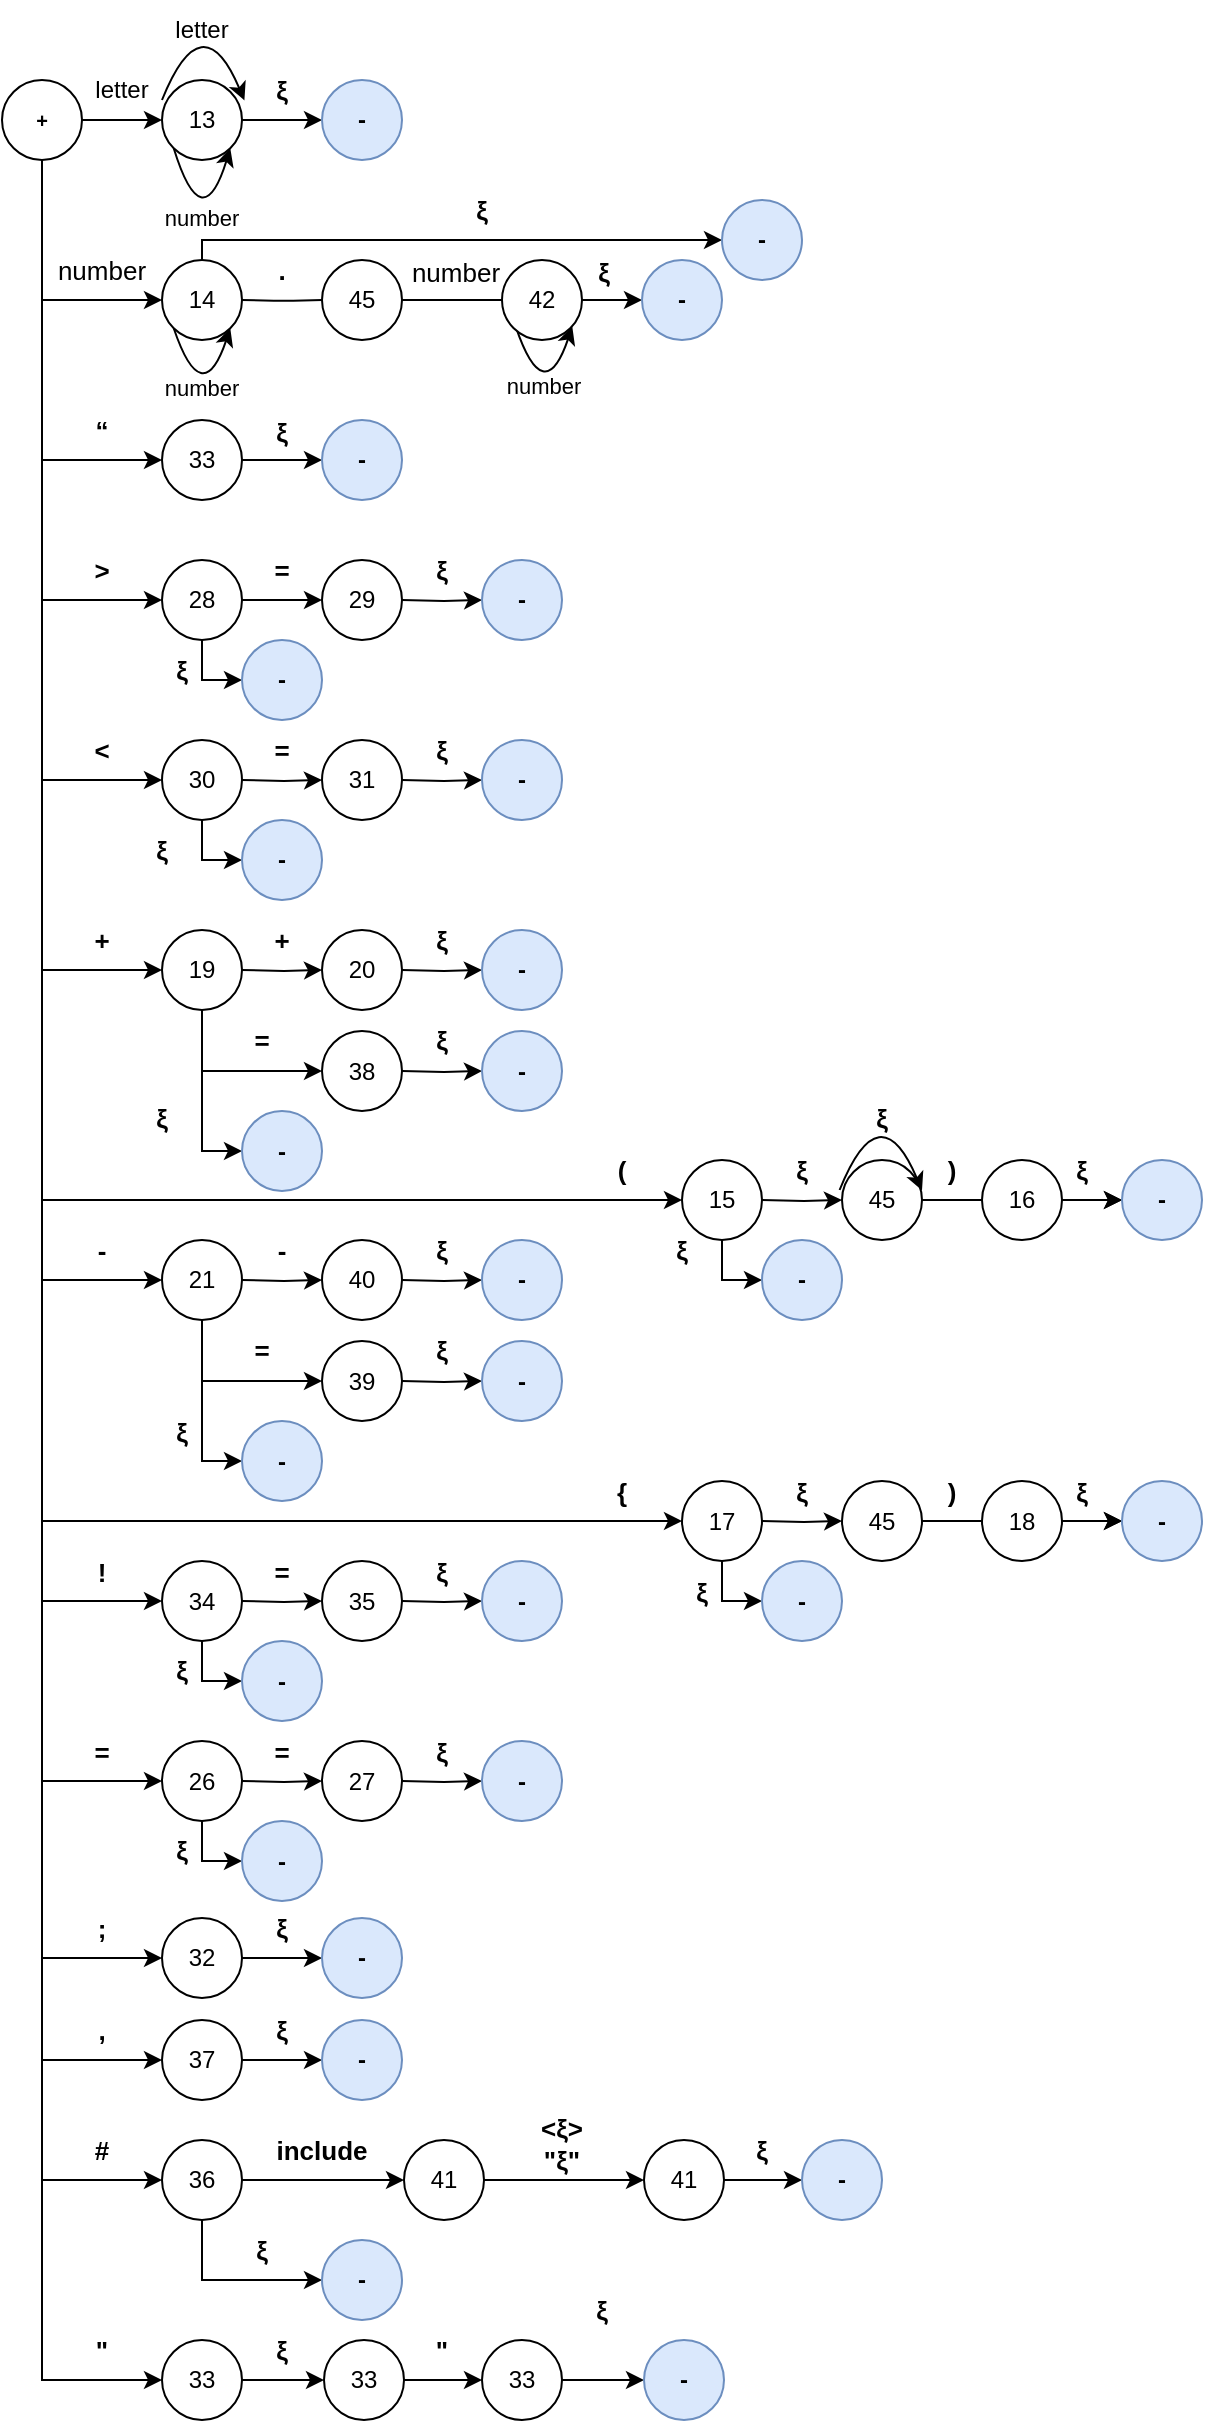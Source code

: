 <mxfile version="17.1.3" type="device"><diagram id="MkxQGP_8iOaVyAX55LRN" name="Page-1"><mxGraphModel dx="1038" dy="613" grid="1" gridSize="10" guides="1" tooltips="1" connect="1" arrows="1" fold="1" page="1" pageScale="1" pageWidth="1169" pageHeight="1654" math="0" shadow="0"><root><mxCell id="0"/><mxCell id="1" parent="0"/><mxCell id="46qEspd9_BZz6yuhMZRv-10" style="edgeStyle=orthogonalEdgeStyle;rounded=0;orthogonalLoop=1;jettySize=auto;html=1;exitX=1;exitY=0.5;exitDx=0;exitDy=0;entryX=0;entryY=0.5;entryDx=0;entryDy=0;" parent="1" source="46qEspd9_BZz6yuhMZRv-2" target="46qEspd9_BZz6yuhMZRv-9" edge="1"><mxGeometry relative="1" as="geometry"/></mxCell><mxCell id="46qEspd9_BZz6yuhMZRv-24" style="edgeStyle=orthogonalEdgeStyle;sketch=0;orthogonalLoop=1;jettySize=auto;html=1;exitX=0.5;exitY=1;exitDx=0;exitDy=0;entryX=0;entryY=0.5;entryDx=0;entryDy=0;fontSize=13;rounded=0;" parent="1" source="46qEspd9_BZz6yuhMZRv-2" target="46qEspd9_BZz6yuhMZRv-23" edge="1"><mxGeometry relative="1" as="geometry"/></mxCell><mxCell id="46qEspd9_BZz6yuhMZRv-2" value="&lt;font size=&quot;1&quot;&gt;&lt;b&gt;+&lt;/b&gt;&lt;/font&gt;" style="ellipse;whiteSpace=wrap;html=1;aspect=fixed;rounded=0;" parent="1" vertex="1"><mxGeometry x="80" y="80" width="40" height="40" as="geometry"/></mxCell><mxCell id="46qEspd9_BZz6yuhMZRv-17" value="" style="edgeStyle=orthogonalEdgeStyle;curved=0;rounded=1;sketch=0;orthogonalLoop=1;jettySize=auto;html=1;" parent="1" source="46qEspd9_BZz6yuhMZRv-9" target="46qEspd9_BZz6yuhMZRv-16" edge="1"><mxGeometry relative="1" as="geometry"/></mxCell><mxCell id="46qEspd9_BZz6yuhMZRv-9" value="13" style="ellipse;whiteSpace=wrap;html=1;aspect=fixed;rounded=0;" parent="1" vertex="1"><mxGeometry x="160" y="80" width="40" height="40" as="geometry"/></mxCell><mxCell id="46qEspd9_BZz6yuhMZRv-11" value="letter" style="text;html=1;strokeColor=none;fillColor=none;align=center;verticalAlign=middle;whiteSpace=wrap;rounded=0;" parent="1" vertex="1"><mxGeometry x="110" y="70" width="60" height="30" as="geometry"/></mxCell><mxCell id="46qEspd9_BZz6yuhMZRv-14" value="" style="endArrow=classic;html=1;sketch=0;curved=1;entryX=1.03;entryY=0.255;entryDx=0;entryDy=0;entryPerimeter=0;" parent="1" target="46qEspd9_BZz6yuhMZRv-9" edge="1"><mxGeometry width="50" height="50" relative="1" as="geometry"><mxPoint x="160" y="90" as="sourcePoint"/><mxPoint x="210" y="80" as="targetPoint"/><Array as="points"><mxPoint x="180" y="40"/></Array></mxGeometry></mxCell><mxCell id="46qEspd9_BZz6yuhMZRv-15" value="letter" style="text;html=1;strokeColor=none;fillColor=none;align=center;verticalAlign=middle;whiteSpace=wrap;rounded=0;sketch=0;" parent="1" vertex="1"><mxGeometry x="150" y="40" width="60" height="30" as="geometry"/></mxCell><mxCell id="46qEspd9_BZz6yuhMZRv-16" value="&lt;b&gt;-&lt;/b&gt;" style="ellipse;whiteSpace=wrap;html=1;aspect=fixed;rounded=0;fillColor=#dae8fc;strokeColor=#6c8ebf;" parent="1" vertex="1"><mxGeometry x="240" y="80" width="40" height="40" as="geometry"/></mxCell><mxCell id="46qEspd9_BZz6yuhMZRv-19" value="" style="endArrow=classic;html=1;sketch=0;entryX=1;entryY=1;entryDx=0;entryDy=0;curved=1;exitX=0;exitY=1;exitDx=0;exitDy=0;" parent="1" source="46qEspd9_BZz6yuhMZRv-9" target="46qEspd9_BZz6yuhMZRv-9" edge="1"><mxGeometry width="50" height="50" relative="1" as="geometry"><mxPoint x="160" y="150" as="sourcePoint"/><mxPoint x="201.2" y="150.2" as="targetPoint"/><Array as="points"><mxPoint x="180" y="160"/></Array></mxGeometry></mxCell><mxCell id="46qEspd9_BZz6yuhMZRv-20" value="&lt;font style=&quot;font-size: 11px&quot;&gt;number&lt;/font&gt;" style="text;html=1;strokeColor=none;fillColor=none;align=center;verticalAlign=middle;whiteSpace=wrap;rounded=0;sketch=0;fontSize=20;" parent="1" vertex="1"><mxGeometry x="150" y="130" width="60" height="30" as="geometry"/></mxCell><mxCell id="lzucs4LA-tagcq7WxltO-4" style="edgeStyle=orthogonalEdgeStyle;rounded=0;orthogonalLoop=1;jettySize=auto;html=1;exitX=0.5;exitY=0;exitDx=0;exitDy=0;entryX=0;entryY=0.5;entryDx=0;entryDy=0;" edge="1" parent="1" source="46qEspd9_BZz6yuhMZRv-23" target="lzucs4LA-tagcq7WxltO-3"><mxGeometry relative="1" as="geometry"><Array as="points"><mxPoint x="180" y="160"/></Array></mxGeometry></mxCell><mxCell id="46qEspd9_BZz6yuhMZRv-23" value="14" style="ellipse;whiteSpace=wrap;html=1;aspect=fixed;rounded=0;" parent="1" vertex="1"><mxGeometry x="160" y="170" width="40" height="40" as="geometry"/></mxCell><mxCell id="46qEspd9_BZz6yuhMZRv-35" style="edgeStyle=orthogonalEdgeStyle;rounded=0;sketch=0;orthogonalLoop=1;jettySize=auto;html=1;exitX=0;exitY=1;exitDx=0;exitDy=0;entryX=0;entryY=0.5;entryDx=0;entryDy=0;fontSize=13;" parent="1" source="46qEspd9_BZz6yuhMZRv-25" target="46qEspd9_BZz6yuhMZRv-34" edge="1"><mxGeometry relative="1" as="geometry"/></mxCell><mxCell id="46qEspd9_BZz6yuhMZRv-25" value="number" style="text;html=1;strokeColor=none;fillColor=none;align=center;verticalAlign=middle;whiteSpace=wrap;rounded=0;sketch=0;fontSize=13;" parent="1" vertex="1"><mxGeometry x="100" y="160" width="60" height="30" as="geometry"/></mxCell><mxCell id="46qEspd9_BZz6yuhMZRv-27" value="" style="endArrow=classic;html=1;sketch=0;entryX=1;entryY=1;entryDx=0;entryDy=0;curved=1;exitX=0;exitY=1;exitDx=0;exitDy=0;" parent="1" source="46qEspd9_BZz6yuhMZRv-23" target="46qEspd9_BZz6yuhMZRv-23" edge="1"><mxGeometry width="50" height="50" relative="1" as="geometry"><mxPoint x="165.858" y="200.002" as="sourcePoint"/><mxPoint x="194.142" y="200.002" as="targetPoint"/><Array as="points"><mxPoint x="180" y="245.86"/></Array></mxGeometry></mxCell><mxCell id="46qEspd9_BZz6yuhMZRv-28" value="&lt;font style=&quot;font-size: 11px&quot;&gt;number&lt;/font&gt;" style="text;html=1;strokeColor=none;fillColor=none;align=center;verticalAlign=middle;whiteSpace=wrap;rounded=0;sketch=0;fontSize=20;" parent="1" vertex="1"><mxGeometry x="150" y="220" width="60" height="20" as="geometry"/></mxCell><mxCell id="46qEspd9_BZz6yuhMZRv-32" value="" style="edgeStyle=orthogonalEdgeStyle;curved=0;rounded=1;sketch=0;orthogonalLoop=1;jettySize=auto;html=1;startArrow=none;" parent="1" target="46qEspd9_BZz6yuhMZRv-33" edge="1" source="lzucs4LA-tagcq7WxltO-8"><mxGeometry relative="1" as="geometry"><mxPoint x="200" y="190" as="sourcePoint"/></mxGeometry></mxCell><mxCell id="46qEspd9_BZz6yuhMZRv-33" value="&lt;b&gt;-&lt;/b&gt;" style="ellipse;whiteSpace=wrap;html=1;aspect=fixed;rounded=0;fillColor=#dae8fc;strokeColor=#6c8ebf;" parent="1" vertex="1"><mxGeometry x="400" y="170" width="40" height="40" as="geometry"/></mxCell><mxCell id="46qEspd9_BZz6yuhMZRv-45" style="edgeStyle=orthogonalEdgeStyle;rounded=0;sketch=0;orthogonalLoop=1;jettySize=auto;html=1;exitX=1;exitY=0.5;exitDx=0;exitDy=0;entryX=0;entryY=0.5;entryDx=0;entryDy=0;fontSize=13;" parent="1" source="46qEspd9_BZz6yuhMZRv-34" target="46qEspd9_BZz6yuhMZRv-42" edge="1"><mxGeometry relative="1" as="geometry"/></mxCell><mxCell id="46qEspd9_BZz6yuhMZRv-34" value="33" style="ellipse;whiteSpace=wrap;html=1;aspect=fixed;rounded=0;" parent="1" vertex="1"><mxGeometry x="160" y="250" width="40" height="40" as="geometry"/></mxCell><mxCell id="46qEspd9_BZz6yuhMZRv-53" style="edgeStyle=orthogonalEdgeStyle;rounded=0;sketch=0;orthogonalLoop=1;jettySize=auto;html=1;exitX=0;exitY=1;exitDx=0;exitDy=0;entryX=0;entryY=0.5;entryDx=0;entryDy=0;fontSize=13;" parent="1" source="46qEspd9_BZz6yuhMZRv-36" target="46qEspd9_BZz6yuhMZRv-47" edge="1"><mxGeometry relative="1" as="geometry"/></mxCell><mxCell id="46qEspd9_BZz6yuhMZRv-36" value="&lt;b&gt;“&lt;/b&gt;" style="text;html=1;strokeColor=none;fillColor=none;align=center;verticalAlign=middle;whiteSpace=wrap;rounded=0;sketch=0;fontSize=13;" parent="1" vertex="1"><mxGeometry x="100" y="240" width="60" height="30" as="geometry"/></mxCell><mxCell id="46qEspd9_BZz6yuhMZRv-42" value="&lt;b&gt;-&lt;/b&gt;" style="ellipse;whiteSpace=wrap;html=1;aspect=fixed;rounded=0;fillColor=#dae8fc;strokeColor=#6c8ebf;" parent="1" vertex="1"><mxGeometry x="240" y="250" width="40" height="40" as="geometry"/></mxCell><mxCell id="46qEspd9_BZz6yuhMZRv-56" style="edgeStyle=orthogonalEdgeStyle;rounded=0;sketch=0;orthogonalLoop=1;jettySize=auto;html=1;exitX=0.5;exitY=1;exitDx=0;exitDy=0;entryX=0;entryY=0.5;entryDx=0;entryDy=0;fontSize=13;" parent="1" source="46qEspd9_BZz6yuhMZRv-47" target="46qEspd9_BZz6yuhMZRv-55" edge="1"><mxGeometry relative="1" as="geometry"><Array as="points"><mxPoint x="180" y="380"/></Array></mxGeometry></mxCell><mxCell id="46qEspd9_BZz6yuhMZRv-58" value="" style="edgeStyle=orthogonalEdgeStyle;rounded=0;sketch=0;orthogonalLoop=1;jettySize=auto;html=1;fontSize=13;" parent="1" source="46qEspd9_BZz6yuhMZRv-47" target="46qEspd9_BZz6yuhMZRv-57" edge="1"><mxGeometry relative="1" as="geometry"/></mxCell><mxCell id="46qEspd9_BZz6yuhMZRv-47" value="28" style="ellipse;whiteSpace=wrap;html=1;aspect=fixed;rounded=0;" parent="1" vertex="1"><mxGeometry x="160" y="320" width="40" height="40" as="geometry"/></mxCell><mxCell id="46qEspd9_BZz6yuhMZRv-71" style="edgeStyle=orthogonalEdgeStyle;rounded=0;sketch=0;orthogonalLoop=1;jettySize=auto;html=1;exitX=0;exitY=1;exitDx=0;exitDy=0;entryX=0;entryY=0.5;entryDx=0;entryDy=0;fontSize=13;" parent="1" source="46qEspd9_BZz6yuhMZRv-54" target="46qEspd9_BZz6yuhMZRv-70" edge="1"><mxGeometry relative="1" as="geometry"/></mxCell><mxCell id="46qEspd9_BZz6yuhMZRv-54" value="&lt;b&gt;&amp;gt;&lt;/b&gt;" style="text;html=1;strokeColor=none;fillColor=none;align=center;verticalAlign=middle;whiteSpace=wrap;rounded=0;sketch=0;fontSize=13;" parent="1" vertex="1"><mxGeometry x="100" y="310" width="60" height="30" as="geometry"/></mxCell><mxCell id="46qEspd9_BZz6yuhMZRv-55" value="&lt;b&gt;-&lt;/b&gt;" style="ellipse;whiteSpace=wrap;html=1;aspect=fixed;rounded=0;fillColor=#dae8fc;strokeColor=#6c8ebf;" parent="1" vertex="1"><mxGeometry x="200" y="360" width="40" height="40" as="geometry"/></mxCell><mxCell id="46qEspd9_BZz6yuhMZRv-57" value="29" style="ellipse;whiteSpace=wrap;html=1;aspect=fixed;rounded=0;" parent="1" vertex="1"><mxGeometry x="240" y="320" width="40" height="40" as="geometry"/></mxCell><mxCell id="46qEspd9_BZz6yuhMZRv-59" value="&lt;b&gt;=&lt;/b&gt;" style="text;html=1;strokeColor=none;fillColor=none;align=center;verticalAlign=middle;whiteSpace=wrap;rounded=0;sketch=0;fontSize=13;" parent="1" vertex="1"><mxGeometry x="190" y="310" width="60" height="30" as="geometry"/></mxCell><mxCell id="46qEspd9_BZz6yuhMZRv-60" style="edgeStyle=orthogonalEdgeStyle;rounded=0;sketch=0;orthogonalLoop=1;jettySize=auto;html=1;exitX=1;exitY=0.5;exitDx=0;exitDy=0;entryX=0;entryY=0.5;entryDx=0;entryDy=0;fontSize=13;" parent="1" target="46qEspd9_BZz6yuhMZRv-61" edge="1"><mxGeometry relative="1" as="geometry"><mxPoint x="280" y="340" as="sourcePoint"/></mxGeometry></mxCell><mxCell id="46qEspd9_BZz6yuhMZRv-61" value="&lt;b&gt;-&lt;/b&gt;" style="ellipse;whiteSpace=wrap;html=1;aspect=fixed;rounded=0;fillColor=#dae8fc;strokeColor=#6c8ebf;" parent="1" vertex="1"><mxGeometry x="320" y="320" width="40" height="40" as="geometry"/></mxCell><mxCell id="46qEspd9_BZz6yuhMZRv-70" value="30" style="ellipse;whiteSpace=wrap;html=1;aspect=fixed;rounded=0;" parent="1" vertex="1"><mxGeometry x="160" y="410" width="40" height="40" as="geometry"/></mxCell><mxCell id="46qEspd9_BZz6yuhMZRv-89" style="edgeStyle=orthogonalEdgeStyle;rounded=0;sketch=0;orthogonalLoop=1;jettySize=auto;html=1;exitX=0;exitY=1;exitDx=0;exitDy=0;entryX=0;entryY=0.5;entryDx=0;entryDy=0;fontSize=13;" parent="1" source="46qEspd9_BZz6yuhMZRv-72" target="46qEspd9_BZz6yuhMZRv-80" edge="1"><mxGeometry relative="1" as="geometry"/></mxCell><mxCell id="46qEspd9_BZz6yuhMZRv-72" value="&lt;b&gt;&amp;lt;&lt;/b&gt;" style="text;html=1;strokeColor=none;fillColor=none;align=center;verticalAlign=middle;whiteSpace=wrap;rounded=0;sketch=0;fontSize=13;" parent="1" vertex="1"><mxGeometry x="100" y="400" width="60" height="30" as="geometry"/></mxCell><mxCell id="46qEspd9_BZz6yuhMZRv-73" style="edgeStyle=orthogonalEdgeStyle;rounded=0;sketch=0;orthogonalLoop=1;jettySize=auto;html=1;exitX=0.5;exitY=1;exitDx=0;exitDy=0;entryX=0;entryY=0.5;entryDx=0;entryDy=0;fontSize=13;" parent="1" target="46qEspd9_BZz6yuhMZRv-74" edge="1"><mxGeometry relative="1" as="geometry"><mxPoint x="180" y="450" as="sourcePoint"/><Array as="points"><mxPoint x="180" y="470"/></Array></mxGeometry></mxCell><mxCell id="46qEspd9_BZz6yuhMZRv-74" value="&lt;b&gt;-&lt;/b&gt;" style="ellipse;whiteSpace=wrap;html=1;aspect=fixed;rounded=0;fillColor=#dae8fc;strokeColor=#6c8ebf;" parent="1" vertex="1"><mxGeometry x="200" y="450" width="40" height="40" as="geometry"/></mxCell><mxCell id="46qEspd9_BZz6yuhMZRv-75" value="" style="edgeStyle=orthogonalEdgeStyle;rounded=0;sketch=0;orthogonalLoop=1;jettySize=auto;html=1;fontSize=13;" parent="1" target="46qEspd9_BZz6yuhMZRv-76" edge="1"><mxGeometry relative="1" as="geometry"><mxPoint x="200" y="430" as="sourcePoint"/></mxGeometry></mxCell><mxCell id="46qEspd9_BZz6yuhMZRv-76" value="31" style="ellipse;whiteSpace=wrap;html=1;aspect=fixed;rounded=0;" parent="1" vertex="1"><mxGeometry x="240" y="410" width="40" height="40" as="geometry"/></mxCell><mxCell id="46qEspd9_BZz6yuhMZRv-77" style="edgeStyle=orthogonalEdgeStyle;rounded=0;sketch=0;orthogonalLoop=1;jettySize=auto;html=1;exitX=1;exitY=0.5;exitDx=0;exitDy=0;entryX=0;entryY=0.5;entryDx=0;entryDy=0;fontSize=13;" parent="1" target="46qEspd9_BZz6yuhMZRv-78" edge="1"><mxGeometry relative="1" as="geometry"><mxPoint x="280" y="430" as="sourcePoint"/></mxGeometry></mxCell><mxCell id="46qEspd9_BZz6yuhMZRv-78" value="&lt;b&gt;-&lt;/b&gt;" style="ellipse;whiteSpace=wrap;html=1;aspect=fixed;rounded=0;fillColor=#dae8fc;strokeColor=#6c8ebf;" parent="1" vertex="1"><mxGeometry x="320" y="410" width="40" height="40" as="geometry"/></mxCell><mxCell id="46qEspd9_BZz6yuhMZRv-79" value="&lt;b&gt;=&lt;/b&gt;" style="text;html=1;strokeColor=none;fillColor=none;align=center;verticalAlign=middle;whiteSpace=wrap;rounded=0;sketch=0;fontSize=13;" parent="1" vertex="1"><mxGeometry x="190" y="400" width="60" height="30" as="geometry"/></mxCell><mxCell id="46qEspd9_BZz6yuhMZRv-94" style="edgeStyle=orthogonalEdgeStyle;rounded=0;sketch=0;orthogonalLoop=1;jettySize=auto;html=1;exitX=0.5;exitY=1;exitDx=0;exitDy=0;entryX=0;entryY=0.5;entryDx=0;entryDy=0;fontSize=13;" parent="1" source="46qEspd9_BZz6yuhMZRv-80" target="46qEspd9_BZz6yuhMZRv-91" edge="1"><mxGeometry relative="1" as="geometry"/></mxCell><mxCell id="46qEspd9_BZz6yuhMZRv-80" value="19" style="ellipse;whiteSpace=wrap;html=1;aspect=fixed;rounded=0;" parent="1" vertex="1"><mxGeometry x="160" y="505" width="40" height="40" as="geometry"/></mxCell><mxCell id="46qEspd9_BZz6yuhMZRv-110" style="edgeStyle=orthogonalEdgeStyle;rounded=0;sketch=0;orthogonalLoop=1;jettySize=auto;html=1;exitX=0;exitY=1;exitDx=0;exitDy=0;entryX=0;entryY=0.5;entryDx=0;entryDy=0;fontSize=13;" parent="1" source="46qEspd9_BZz6yuhMZRv-81" target="46qEspd9_BZz6yuhMZRv-97" edge="1"><mxGeometry relative="1" as="geometry"/></mxCell><mxCell id="46qEspd9_BZz6yuhMZRv-81" value="&lt;b&gt;+&lt;/b&gt;" style="text;html=1;strokeColor=none;fillColor=none;align=center;verticalAlign=middle;whiteSpace=wrap;rounded=0;sketch=0;fontSize=13;" parent="1" vertex="1"><mxGeometry x="100" y="495" width="60" height="30" as="geometry"/></mxCell><mxCell id="46qEspd9_BZz6yuhMZRv-82" style="edgeStyle=orthogonalEdgeStyle;rounded=0;sketch=0;orthogonalLoop=1;jettySize=auto;html=1;exitX=0.5;exitY=1;exitDx=0;exitDy=0;entryX=0;entryY=0.5;entryDx=0;entryDy=0;fontSize=13;" parent="1" target="46qEspd9_BZz6yuhMZRv-83" edge="1"><mxGeometry relative="1" as="geometry"><mxPoint x="180" y="545" as="sourcePoint"/><Array as="points"><mxPoint x="180" y="616"/></Array></mxGeometry></mxCell><mxCell id="46qEspd9_BZz6yuhMZRv-83" value="&lt;b&gt;-&lt;/b&gt;" style="ellipse;whiteSpace=wrap;html=1;aspect=fixed;rounded=0;fillColor=#dae8fc;strokeColor=#6c8ebf;" parent="1" vertex="1"><mxGeometry x="200" y="595.5" width="40" height="40" as="geometry"/></mxCell><mxCell id="46qEspd9_BZz6yuhMZRv-84" value="" style="edgeStyle=orthogonalEdgeStyle;rounded=0;sketch=0;orthogonalLoop=1;jettySize=auto;html=1;fontSize=13;" parent="1" target="46qEspd9_BZz6yuhMZRv-85" edge="1"><mxGeometry relative="1" as="geometry"><mxPoint x="200" y="525" as="sourcePoint"/></mxGeometry></mxCell><mxCell id="46qEspd9_BZz6yuhMZRv-85" value="20" style="ellipse;whiteSpace=wrap;html=1;aspect=fixed;rounded=0;" parent="1" vertex="1"><mxGeometry x="240" y="505" width="40" height="40" as="geometry"/></mxCell><mxCell id="46qEspd9_BZz6yuhMZRv-86" style="edgeStyle=orthogonalEdgeStyle;rounded=0;sketch=0;orthogonalLoop=1;jettySize=auto;html=1;exitX=1;exitY=0.5;exitDx=0;exitDy=0;entryX=0;entryY=0.5;entryDx=0;entryDy=0;fontSize=13;" parent="1" target="46qEspd9_BZz6yuhMZRv-87" edge="1"><mxGeometry relative="1" as="geometry"><mxPoint x="280" y="525" as="sourcePoint"/></mxGeometry></mxCell><mxCell id="46qEspd9_BZz6yuhMZRv-87" value="&lt;b&gt;-&lt;/b&gt;" style="ellipse;whiteSpace=wrap;html=1;aspect=fixed;rounded=0;fillColor=#dae8fc;strokeColor=#6c8ebf;" parent="1" vertex="1"><mxGeometry x="320" y="505" width="40" height="40" as="geometry"/></mxCell><mxCell id="46qEspd9_BZz6yuhMZRv-88" value="&lt;b&gt;+&lt;/b&gt;" style="text;html=1;strokeColor=none;fillColor=none;align=center;verticalAlign=middle;whiteSpace=wrap;rounded=0;sketch=0;fontSize=13;" parent="1" vertex="1"><mxGeometry x="190" y="495" width="60" height="30" as="geometry"/></mxCell><mxCell id="46qEspd9_BZz6yuhMZRv-91" value="38" style="ellipse;whiteSpace=wrap;html=1;aspect=fixed;rounded=0;" parent="1" vertex="1"><mxGeometry x="240" y="555.5" width="40" height="40" as="geometry"/></mxCell><mxCell id="46qEspd9_BZz6yuhMZRv-92" style="edgeStyle=orthogonalEdgeStyle;rounded=0;sketch=0;orthogonalLoop=1;jettySize=auto;html=1;exitX=1;exitY=0.5;exitDx=0;exitDy=0;entryX=0;entryY=0.5;entryDx=0;entryDy=0;fontSize=13;" parent="1" target="46qEspd9_BZz6yuhMZRv-93" edge="1"><mxGeometry relative="1" as="geometry"><mxPoint x="280" y="575.5" as="sourcePoint"/></mxGeometry></mxCell><mxCell id="46qEspd9_BZz6yuhMZRv-93" value="&lt;b&gt;-&lt;/b&gt;" style="ellipse;whiteSpace=wrap;html=1;aspect=fixed;rounded=0;fillColor=#dae8fc;strokeColor=#6c8ebf;" parent="1" vertex="1"><mxGeometry x="320" y="555.5" width="40" height="40" as="geometry"/></mxCell><mxCell id="46qEspd9_BZz6yuhMZRv-95" value="&lt;b&gt;=&lt;/b&gt;" style="text;html=1;strokeColor=none;fillColor=none;align=center;verticalAlign=middle;whiteSpace=wrap;rounded=0;sketch=0;fontSize=13;" parent="1" vertex="1"><mxGeometry x="180" y="545" width="60" height="30" as="geometry"/></mxCell><mxCell id="46qEspd9_BZz6yuhMZRv-96" style="edgeStyle=orthogonalEdgeStyle;rounded=0;sketch=0;orthogonalLoop=1;jettySize=auto;html=1;exitX=0.5;exitY=1;exitDx=0;exitDy=0;entryX=0;entryY=0.5;entryDx=0;entryDy=0;fontSize=13;" parent="1" source="46qEspd9_BZz6yuhMZRv-97" target="46qEspd9_BZz6yuhMZRv-106" edge="1"><mxGeometry relative="1" as="geometry"/></mxCell><mxCell id="46qEspd9_BZz6yuhMZRv-97" value="21" style="ellipse;whiteSpace=wrap;html=1;aspect=fixed;rounded=0;" parent="1" vertex="1"><mxGeometry x="160" y="660" width="40" height="40" as="geometry"/></mxCell><mxCell id="46qEspd9_BZz6yuhMZRv-120" style="edgeStyle=orthogonalEdgeStyle;rounded=0;sketch=0;orthogonalLoop=1;jettySize=auto;html=1;exitX=0;exitY=1;exitDx=0;exitDy=0;entryX=0;entryY=0.5;entryDx=0;entryDy=0;fontSize=13;" parent="1" source="46qEspd9_BZz6yuhMZRv-98" target="46qEspd9_BZz6yuhMZRv-111" edge="1"><mxGeometry relative="1" as="geometry"/></mxCell><mxCell id="46qEspd9_BZz6yuhMZRv-98" value="&lt;b&gt;-&lt;/b&gt;" style="text;html=1;strokeColor=none;fillColor=none;align=center;verticalAlign=middle;whiteSpace=wrap;rounded=0;sketch=0;fontSize=13;" parent="1" vertex="1"><mxGeometry x="100" y="650" width="60" height="30" as="geometry"/></mxCell><mxCell id="46qEspd9_BZz6yuhMZRv-99" style="edgeStyle=orthogonalEdgeStyle;rounded=0;sketch=0;orthogonalLoop=1;jettySize=auto;html=1;exitX=0.5;exitY=1;exitDx=0;exitDy=0;entryX=0;entryY=0.5;entryDx=0;entryDy=0;fontSize=13;" parent="1" target="46qEspd9_BZz6yuhMZRv-100" edge="1"><mxGeometry relative="1" as="geometry"><mxPoint x="180" y="700" as="sourcePoint"/><Array as="points"><mxPoint x="180" y="771"/></Array></mxGeometry></mxCell><mxCell id="46qEspd9_BZz6yuhMZRv-100" value="&lt;b&gt;-&lt;/b&gt;" style="ellipse;whiteSpace=wrap;html=1;aspect=fixed;rounded=0;fillColor=#dae8fc;strokeColor=#6c8ebf;" parent="1" vertex="1"><mxGeometry x="200" y="750.5" width="40" height="40" as="geometry"/></mxCell><mxCell id="46qEspd9_BZz6yuhMZRv-101" value="" style="edgeStyle=orthogonalEdgeStyle;rounded=0;sketch=0;orthogonalLoop=1;jettySize=auto;html=1;fontSize=13;" parent="1" target="46qEspd9_BZz6yuhMZRv-102" edge="1"><mxGeometry relative="1" as="geometry"><mxPoint x="200" y="680" as="sourcePoint"/></mxGeometry></mxCell><mxCell id="46qEspd9_BZz6yuhMZRv-102" value="40" style="ellipse;whiteSpace=wrap;html=1;aspect=fixed;rounded=0;" parent="1" vertex="1"><mxGeometry x="240" y="660" width="40" height="40" as="geometry"/></mxCell><mxCell id="46qEspd9_BZz6yuhMZRv-103" style="edgeStyle=orthogonalEdgeStyle;rounded=0;sketch=0;orthogonalLoop=1;jettySize=auto;html=1;exitX=1;exitY=0.5;exitDx=0;exitDy=0;entryX=0;entryY=0.5;entryDx=0;entryDy=0;fontSize=13;" parent="1" target="46qEspd9_BZz6yuhMZRv-104" edge="1"><mxGeometry relative="1" as="geometry"><mxPoint x="280" y="680" as="sourcePoint"/></mxGeometry></mxCell><mxCell id="46qEspd9_BZz6yuhMZRv-104" value="&lt;b&gt;-&lt;/b&gt;" style="ellipse;whiteSpace=wrap;html=1;aspect=fixed;rounded=0;fillColor=#dae8fc;strokeColor=#6c8ebf;" parent="1" vertex="1"><mxGeometry x="320" y="660" width="40" height="40" as="geometry"/></mxCell><mxCell id="46qEspd9_BZz6yuhMZRv-105" value="&lt;b&gt;-&lt;/b&gt;" style="text;html=1;strokeColor=none;fillColor=none;align=center;verticalAlign=middle;whiteSpace=wrap;rounded=0;sketch=0;fontSize=13;" parent="1" vertex="1"><mxGeometry x="190" y="650" width="60" height="30" as="geometry"/></mxCell><mxCell id="46qEspd9_BZz6yuhMZRv-106" value="39" style="ellipse;whiteSpace=wrap;html=1;aspect=fixed;rounded=0;" parent="1" vertex="1"><mxGeometry x="240" y="710.5" width="40" height="40" as="geometry"/></mxCell><mxCell id="46qEspd9_BZz6yuhMZRv-107" style="edgeStyle=orthogonalEdgeStyle;rounded=0;sketch=0;orthogonalLoop=1;jettySize=auto;html=1;exitX=1;exitY=0.5;exitDx=0;exitDy=0;entryX=0;entryY=0.5;entryDx=0;entryDy=0;fontSize=13;" parent="1" target="46qEspd9_BZz6yuhMZRv-108" edge="1"><mxGeometry relative="1" as="geometry"><mxPoint x="280" y="730.5" as="sourcePoint"/></mxGeometry></mxCell><mxCell id="46qEspd9_BZz6yuhMZRv-108" value="&lt;b&gt;-&lt;/b&gt;" style="ellipse;whiteSpace=wrap;html=1;aspect=fixed;rounded=0;fillColor=#dae8fc;strokeColor=#6c8ebf;" parent="1" vertex="1"><mxGeometry x="320" y="710.5" width="40" height="40" as="geometry"/></mxCell><mxCell id="46qEspd9_BZz6yuhMZRv-109" value="&lt;b&gt;=&lt;/b&gt;" style="text;html=1;strokeColor=none;fillColor=none;align=center;verticalAlign=middle;whiteSpace=wrap;rounded=0;sketch=0;fontSize=13;" parent="1" vertex="1"><mxGeometry x="180" y="700" width="60" height="30" as="geometry"/></mxCell><mxCell id="46qEspd9_BZz6yuhMZRv-111" value="34" style="ellipse;whiteSpace=wrap;html=1;aspect=fixed;rounded=0;" parent="1" vertex="1"><mxGeometry x="160" y="820.5" width="40" height="40" as="geometry"/></mxCell><mxCell id="46qEspd9_BZz6yuhMZRv-167" style="edgeStyle=orthogonalEdgeStyle;rounded=0;sketch=0;orthogonalLoop=1;jettySize=auto;html=1;exitX=0;exitY=1;exitDx=0;exitDy=0;entryX=0;entryY=0.5;entryDx=0;entryDy=0;fontSize=13;" parent="1" source="46qEspd9_BZz6yuhMZRv-112" target="46qEspd9_BZz6yuhMZRv-158" edge="1"><mxGeometry relative="1" as="geometry"/></mxCell><mxCell id="46qEspd9_BZz6yuhMZRv-112" value="&lt;b&gt;!&lt;/b&gt;" style="text;html=1;strokeColor=none;fillColor=none;align=center;verticalAlign=middle;whiteSpace=wrap;rounded=0;sketch=0;fontSize=13;" parent="1" vertex="1"><mxGeometry x="100" y="810.5" width="60" height="30" as="geometry"/></mxCell><mxCell id="46qEspd9_BZz6yuhMZRv-113" style="edgeStyle=orthogonalEdgeStyle;rounded=0;sketch=0;orthogonalLoop=1;jettySize=auto;html=1;exitX=0.5;exitY=1;exitDx=0;exitDy=0;entryX=0;entryY=0.5;entryDx=0;entryDy=0;fontSize=13;" parent="1" target="46qEspd9_BZz6yuhMZRv-114" edge="1"><mxGeometry relative="1" as="geometry"><mxPoint x="180" y="860.5" as="sourcePoint"/><Array as="points"><mxPoint x="180" y="880.5"/></Array></mxGeometry></mxCell><mxCell id="46qEspd9_BZz6yuhMZRv-114" value="&lt;b&gt;-&lt;/b&gt;" style="ellipse;whiteSpace=wrap;html=1;aspect=fixed;rounded=0;fillColor=#dae8fc;strokeColor=#6c8ebf;" parent="1" vertex="1"><mxGeometry x="200" y="860.5" width="40" height="40" as="geometry"/></mxCell><mxCell id="46qEspd9_BZz6yuhMZRv-115" value="" style="edgeStyle=orthogonalEdgeStyle;rounded=0;sketch=0;orthogonalLoop=1;jettySize=auto;html=1;fontSize=13;" parent="1" target="46qEspd9_BZz6yuhMZRv-116" edge="1"><mxGeometry relative="1" as="geometry"><mxPoint x="200" y="840.5" as="sourcePoint"/></mxGeometry></mxCell><mxCell id="46qEspd9_BZz6yuhMZRv-116" value="35" style="ellipse;whiteSpace=wrap;html=1;aspect=fixed;rounded=0;" parent="1" vertex="1"><mxGeometry x="240" y="820.5" width="40" height="40" as="geometry"/></mxCell><mxCell id="46qEspd9_BZz6yuhMZRv-117" style="edgeStyle=orthogonalEdgeStyle;rounded=0;sketch=0;orthogonalLoop=1;jettySize=auto;html=1;exitX=1;exitY=0.5;exitDx=0;exitDy=0;entryX=0;entryY=0.5;entryDx=0;entryDy=0;fontSize=13;" parent="1" target="46qEspd9_BZz6yuhMZRv-118" edge="1"><mxGeometry relative="1" as="geometry"><mxPoint x="280" y="840.5" as="sourcePoint"/></mxGeometry></mxCell><mxCell id="46qEspd9_BZz6yuhMZRv-118" value="&lt;b&gt;-&lt;/b&gt;" style="ellipse;whiteSpace=wrap;html=1;aspect=fixed;rounded=0;fillColor=#dae8fc;strokeColor=#6c8ebf;" parent="1" vertex="1"><mxGeometry x="320" y="820.5" width="40" height="40" as="geometry"/></mxCell><mxCell id="46qEspd9_BZz6yuhMZRv-119" value="&lt;b&gt;=&lt;/b&gt;" style="text;html=1;strokeColor=none;fillColor=none;align=center;verticalAlign=middle;whiteSpace=wrap;rounded=0;sketch=0;fontSize=13;" parent="1" vertex="1"><mxGeometry x="190" y="810.5" width="60" height="30" as="geometry"/></mxCell><mxCell id="46qEspd9_BZz6yuhMZRv-121" value="15" style="ellipse;whiteSpace=wrap;html=1;aspect=fixed;rounded=0;" parent="1" vertex="1"><mxGeometry x="420" y="620" width="40" height="40" as="geometry"/></mxCell><mxCell id="46qEspd9_BZz6yuhMZRv-122" value="&lt;b&gt;(&lt;/b&gt;" style="text;html=1;strokeColor=none;fillColor=none;align=center;verticalAlign=middle;whiteSpace=wrap;rounded=0;sketch=0;fontSize=13;" parent="1" vertex="1"><mxGeometry x="360" y="610" width="60" height="30" as="geometry"/></mxCell><mxCell id="46qEspd9_BZz6yuhMZRv-123" style="edgeStyle=orthogonalEdgeStyle;rounded=0;sketch=0;orthogonalLoop=1;jettySize=auto;html=1;exitX=0.5;exitY=1;exitDx=0;exitDy=0;entryX=0;entryY=0.5;entryDx=0;entryDy=0;fontSize=13;" parent="1" target="46qEspd9_BZz6yuhMZRv-124" edge="1"><mxGeometry relative="1" as="geometry"><mxPoint x="440" y="660" as="sourcePoint"/><Array as="points"><mxPoint x="440" y="680"/></Array></mxGeometry></mxCell><mxCell id="46qEspd9_BZz6yuhMZRv-124" value="&lt;b&gt;-&lt;/b&gt;" style="ellipse;whiteSpace=wrap;html=1;aspect=fixed;rounded=0;fillColor=#dae8fc;strokeColor=#6c8ebf;" parent="1" vertex="1"><mxGeometry x="460" y="660" width="40" height="40" as="geometry"/></mxCell><mxCell id="46qEspd9_BZz6yuhMZRv-125" value="" style="edgeStyle=orthogonalEdgeStyle;rounded=0;sketch=0;orthogonalLoop=1;jettySize=auto;html=1;fontSize=13;" parent="1" target="46qEspd9_BZz6yuhMZRv-126" edge="1"><mxGeometry relative="1" as="geometry"><mxPoint x="460" y="640" as="sourcePoint"/></mxGeometry></mxCell><mxCell id="46qEspd9_BZz6yuhMZRv-132" value="" style="edgeStyle=orthogonalEdgeStyle;rounded=0;sketch=0;orthogonalLoop=1;jettySize=auto;html=1;fontSize=13;startArrow=none;" parent="1" source="46qEspd9_BZz6yuhMZRv-134" target="46qEspd9_BZz6yuhMZRv-128" edge="1"><mxGeometry relative="1" as="geometry"/></mxCell><mxCell id="46qEspd9_BZz6yuhMZRv-126" value="45" style="ellipse;whiteSpace=wrap;html=1;aspect=fixed;rounded=0;" parent="1" vertex="1"><mxGeometry x="500" y="620" width="40" height="40" as="geometry"/></mxCell><mxCell id="46qEspd9_BZz6yuhMZRv-127" style="edgeStyle=orthogonalEdgeStyle;rounded=0;sketch=0;orthogonalLoop=1;jettySize=auto;html=1;exitX=1;exitY=0.5;exitDx=0;exitDy=0;entryX=0;entryY=0.5;entryDx=0;entryDy=0;fontSize=13;startArrow=none;" parent="1" source="46qEspd9_BZz6yuhMZRv-134" target="46qEspd9_BZz6yuhMZRv-128" edge="1"><mxGeometry relative="1" as="geometry"><mxPoint x="540" y="640" as="sourcePoint"/></mxGeometry></mxCell><mxCell id="46qEspd9_BZz6yuhMZRv-128" value="&lt;b&gt;-&lt;/b&gt;" style="ellipse;whiteSpace=wrap;html=1;aspect=fixed;rounded=0;fillColor=#dae8fc;strokeColor=#6c8ebf;" parent="1" vertex="1"><mxGeometry x="640" y="620" width="40" height="40" as="geometry"/></mxCell><mxCell id="46qEspd9_BZz6yuhMZRv-129" value="&lt;b&gt;ξ&lt;/b&gt;" style="text;html=1;strokeColor=none;fillColor=none;align=center;verticalAlign=middle;whiteSpace=wrap;rounded=0;sketch=0;fontSize=13;" parent="1" vertex="1"><mxGeometry x="450" y="610" width="60" height="30" as="geometry"/></mxCell><mxCell id="46qEspd9_BZz6yuhMZRv-131" style="edgeStyle=orthogonalEdgeStyle;rounded=0;sketch=0;orthogonalLoop=1;jettySize=auto;html=1;exitX=0;exitY=1;exitDx=0;exitDy=0;fontSize=13;" parent="1" target="46qEspd9_BZz6yuhMZRv-121" edge="1"><mxGeometry relative="1" as="geometry"><mxPoint x="100" y="640" as="sourcePoint"/><Array as="points"><mxPoint x="200" y="640"/><mxPoint x="200" y="640"/></Array></mxGeometry></mxCell><mxCell id="46qEspd9_BZz6yuhMZRv-135" value="" style="edgeStyle=orthogonalEdgeStyle;rounded=0;sketch=0;orthogonalLoop=1;jettySize=auto;html=1;exitX=1;exitY=0.5;exitDx=0;exitDy=0;entryX=0;entryY=0.5;entryDx=0;entryDy=0;fontSize=13;endArrow=none;" parent="1" target="46qEspd9_BZz6yuhMZRv-134" edge="1"><mxGeometry relative="1" as="geometry"><mxPoint x="540" y="640" as="sourcePoint"/><mxPoint x="660" y="640" as="targetPoint"/></mxGeometry></mxCell><mxCell id="46qEspd9_BZz6yuhMZRv-134" value="16" style="ellipse;whiteSpace=wrap;html=1;aspect=fixed;rounded=0;" parent="1" vertex="1"><mxGeometry x="570" y="620" width="40" height="40" as="geometry"/></mxCell><mxCell id="46qEspd9_BZz6yuhMZRv-136" value="" style="edgeStyle=orthogonalEdgeStyle;rounded=0;sketch=0;orthogonalLoop=1;jettySize=auto;html=1;fontSize=13;endArrow=none;" parent="1" source="46qEspd9_BZz6yuhMZRv-126" target="46qEspd9_BZz6yuhMZRv-134" edge="1"><mxGeometry relative="1" as="geometry"><mxPoint x="540" y="640" as="sourcePoint"/><mxPoint x="660" y="640" as="targetPoint"/></mxGeometry></mxCell><mxCell id="46qEspd9_BZz6yuhMZRv-137" value="&lt;b&gt;)&lt;/b&gt;" style="text;html=1;strokeColor=none;fillColor=none;align=center;verticalAlign=middle;whiteSpace=wrap;rounded=0;sketch=0;fontSize=13;" parent="1" vertex="1"><mxGeometry x="525" y="610" width="60" height="30" as="geometry"/></mxCell><mxCell id="46qEspd9_BZz6yuhMZRv-138" value="" style="endArrow=classic;html=1;sketch=0;curved=1;entryX=1.03;entryY=0.255;entryDx=0;entryDy=0;entryPerimeter=0;" parent="1" edge="1"><mxGeometry width="50" height="50" relative="1" as="geometry"><mxPoint x="498.8" y="635" as="sourcePoint"/><mxPoint x="540" y="635.2" as="targetPoint"/><Array as="points"><mxPoint x="518.8" y="585"/></Array></mxGeometry></mxCell><mxCell id="46qEspd9_BZz6yuhMZRv-140" value="&lt;b&gt;ξ&lt;/b&gt;" style="text;html=1;strokeColor=none;fillColor=none;align=center;verticalAlign=middle;whiteSpace=wrap;rounded=0;sketch=0;fontSize=13;" parent="1" vertex="1"><mxGeometry x="490" y="584" width="60" height="30" as="geometry"/></mxCell><mxCell id="46qEspd9_BZz6yuhMZRv-141" value="17" style="ellipse;whiteSpace=wrap;html=1;aspect=fixed;rounded=0;" parent="1" vertex="1"><mxGeometry x="420" y="780.5" width="40" height="40" as="geometry"/></mxCell><mxCell id="46qEspd9_BZz6yuhMZRv-142" value="&lt;b&gt;{&lt;/b&gt;" style="text;html=1;strokeColor=none;fillColor=none;align=center;verticalAlign=middle;whiteSpace=wrap;rounded=0;sketch=0;fontSize=13;" parent="1" vertex="1"><mxGeometry x="360" y="770.5" width="60" height="30" as="geometry"/></mxCell><mxCell id="46qEspd9_BZz6yuhMZRv-143" style="edgeStyle=orthogonalEdgeStyle;rounded=0;sketch=0;orthogonalLoop=1;jettySize=auto;html=1;exitX=0.5;exitY=1;exitDx=0;exitDy=0;entryX=0;entryY=0.5;entryDx=0;entryDy=0;fontSize=13;" parent="1" target="46qEspd9_BZz6yuhMZRv-144" edge="1"><mxGeometry relative="1" as="geometry"><mxPoint x="440" y="820.5" as="sourcePoint"/><Array as="points"><mxPoint x="440" y="840.5"/></Array></mxGeometry></mxCell><mxCell id="46qEspd9_BZz6yuhMZRv-144" value="&lt;b&gt;-&lt;/b&gt;" style="ellipse;whiteSpace=wrap;html=1;aspect=fixed;rounded=0;fillColor=#dae8fc;strokeColor=#6c8ebf;" parent="1" vertex="1"><mxGeometry x="460" y="820.5" width="40" height="40" as="geometry"/></mxCell><mxCell id="46qEspd9_BZz6yuhMZRv-145" value="" style="edgeStyle=orthogonalEdgeStyle;rounded=0;sketch=0;orthogonalLoop=1;jettySize=auto;html=1;fontSize=13;" parent="1" target="46qEspd9_BZz6yuhMZRv-147" edge="1"><mxGeometry relative="1" as="geometry"><mxPoint x="460" y="800.5" as="sourcePoint"/></mxGeometry></mxCell><mxCell id="46qEspd9_BZz6yuhMZRv-146" value="" style="edgeStyle=orthogonalEdgeStyle;rounded=0;sketch=0;orthogonalLoop=1;jettySize=auto;html=1;fontSize=13;startArrow=none;" parent="1" source="46qEspd9_BZz6yuhMZRv-152" target="46qEspd9_BZz6yuhMZRv-149" edge="1"><mxGeometry relative="1" as="geometry"/></mxCell><mxCell id="46qEspd9_BZz6yuhMZRv-147" value="45" style="ellipse;whiteSpace=wrap;html=1;aspect=fixed;rounded=0;" parent="1" vertex="1"><mxGeometry x="500" y="780.5" width="40" height="40" as="geometry"/></mxCell><mxCell id="46qEspd9_BZz6yuhMZRv-148" style="edgeStyle=orthogonalEdgeStyle;rounded=0;sketch=0;orthogonalLoop=1;jettySize=auto;html=1;exitX=1;exitY=0.5;exitDx=0;exitDy=0;entryX=0;entryY=0.5;entryDx=0;entryDy=0;fontSize=13;startArrow=none;" parent="1" source="46qEspd9_BZz6yuhMZRv-152" target="46qEspd9_BZz6yuhMZRv-149" edge="1"><mxGeometry relative="1" as="geometry"><mxPoint x="540" y="800.5" as="sourcePoint"/></mxGeometry></mxCell><mxCell id="46qEspd9_BZz6yuhMZRv-149" value="&lt;b&gt;-&lt;/b&gt;" style="ellipse;whiteSpace=wrap;html=1;aspect=fixed;rounded=0;fillColor=#dae8fc;strokeColor=#6c8ebf;" parent="1" vertex="1"><mxGeometry x="640" y="780.5" width="40" height="40" as="geometry"/></mxCell><mxCell id="46qEspd9_BZz6yuhMZRv-150" value="&lt;b&gt;ξ&lt;/b&gt;" style="text;html=1;strokeColor=none;fillColor=none;align=center;verticalAlign=middle;whiteSpace=wrap;rounded=0;sketch=0;fontSize=13;" parent="1" vertex="1"><mxGeometry x="450" y="770.5" width="60" height="30" as="geometry"/></mxCell><mxCell id="46qEspd9_BZz6yuhMZRv-151" value="" style="edgeStyle=orthogonalEdgeStyle;rounded=0;sketch=0;orthogonalLoop=1;jettySize=auto;html=1;exitX=1;exitY=0.5;exitDx=0;exitDy=0;entryX=0;entryY=0.5;entryDx=0;entryDy=0;fontSize=13;endArrow=none;" parent="1" target="46qEspd9_BZz6yuhMZRv-152" edge="1"><mxGeometry relative="1" as="geometry"><mxPoint x="540" y="800.5" as="sourcePoint"/><mxPoint x="660" y="800.5" as="targetPoint"/></mxGeometry></mxCell><mxCell id="46qEspd9_BZz6yuhMZRv-152" value="18" style="ellipse;whiteSpace=wrap;html=1;aspect=fixed;rounded=0;" parent="1" vertex="1"><mxGeometry x="570" y="780.5" width="40" height="40" as="geometry"/></mxCell><mxCell id="46qEspd9_BZz6yuhMZRv-153" value="" style="edgeStyle=orthogonalEdgeStyle;rounded=0;sketch=0;orthogonalLoop=1;jettySize=auto;html=1;fontSize=13;endArrow=none;" parent="1" source="46qEspd9_BZz6yuhMZRv-147" target="46qEspd9_BZz6yuhMZRv-152" edge="1"><mxGeometry relative="1" as="geometry"><mxPoint x="540" y="800.5" as="sourcePoint"/><mxPoint x="660" y="800.5" as="targetPoint"/></mxGeometry></mxCell><mxCell id="46qEspd9_BZz6yuhMZRv-154" value="&lt;b&gt;)&lt;/b&gt;" style="text;html=1;strokeColor=none;fillColor=none;align=center;verticalAlign=middle;whiteSpace=wrap;rounded=0;sketch=0;fontSize=13;" parent="1" vertex="1"><mxGeometry x="525" y="770.5" width="60" height="30" as="geometry"/></mxCell><mxCell id="46qEspd9_BZz6yuhMZRv-157" style="edgeStyle=orthogonalEdgeStyle;rounded=0;sketch=0;orthogonalLoop=1;jettySize=auto;html=1;exitX=0;exitY=1;exitDx=0;exitDy=0;entryX=1;entryY=1;entryDx=0;entryDy=0;fontSize=13;" parent="1" target="46qEspd9_BZz6yuhMZRv-142" edge="1"><mxGeometry relative="1" as="geometry"><mxPoint x="100" y="800.5" as="sourcePoint"/><Array as="points"><mxPoint x="270" y="801"/><mxPoint x="270" y="801"/></Array></mxGeometry></mxCell><mxCell id="46qEspd9_BZz6yuhMZRv-158" value="26" style="ellipse;whiteSpace=wrap;html=1;aspect=fixed;rounded=0;" parent="1" vertex="1"><mxGeometry x="160" y="910.5" width="40" height="40" as="geometry"/></mxCell><mxCell id="46qEspd9_BZz6yuhMZRv-170" style="edgeStyle=orthogonalEdgeStyle;rounded=0;sketch=0;orthogonalLoop=1;jettySize=auto;html=1;exitX=0;exitY=1;exitDx=0;exitDy=0;entryX=0;entryY=0.5;entryDx=0;entryDy=0;fontSize=13;" parent="1" source="46qEspd9_BZz6yuhMZRv-159" target="46qEspd9_BZz6yuhMZRv-168" edge="1"><mxGeometry relative="1" as="geometry"/></mxCell><mxCell id="46qEspd9_BZz6yuhMZRv-171" style="edgeStyle=orthogonalEdgeStyle;rounded=0;sketch=0;orthogonalLoop=1;jettySize=auto;html=1;exitX=0;exitY=1;exitDx=0;exitDy=0;entryX=0;entryY=0.5;entryDx=0;entryDy=0;fontSize=13;" parent="1" source="46qEspd9_BZz6yuhMZRv-159" target="46qEspd9_BZz6yuhMZRv-169" edge="1"><mxGeometry relative="1" as="geometry"/></mxCell><mxCell id="46qEspd9_BZz6yuhMZRv-159" value="&lt;b&gt;=&lt;/b&gt;" style="text;html=1;strokeColor=none;fillColor=none;align=center;verticalAlign=middle;whiteSpace=wrap;rounded=0;sketch=0;fontSize=13;" parent="1" vertex="1"><mxGeometry x="100" y="900.5" width="60" height="30" as="geometry"/></mxCell><mxCell id="46qEspd9_BZz6yuhMZRv-160" style="edgeStyle=orthogonalEdgeStyle;rounded=0;sketch=0;orthogonalLoop=1;jettySize=auto;html=1;exitX=0.5;exitY=1;exitDx=0;exitDy=0;entryX=0;entryY=0.5;entryDx=0;entryDy=0;fontSize=13;" parent="1" target="46qEspd9_BZz6yuhMZRv-161" edge="1"><mxGeometry relative="1" as="geometry"><mxPoint x="180" y="950.5" as="sourcePoint"/><Array as="points"><mxPoint x="180" y="970.5"/></Array></mxGeometry></mxCell><mxCell id="46qEspd9_BZz6yuhMZRv-161" value="&lt;b&gt;-&lt;/b&gt;" style="ellipse;whiteSpace=wrap;html=1;aspect=fixed;rounded=0;fillColor=#dae8fc;strokeColor=#6c8ebf;" parent="1" vertex="1"><mxGeometry x="200" y="950.5" width="40" height="40" as="geometry"/></mxCell><mxCell id="46qEspd9_BZz6yuhMZRv-162" value="" style="edgeStyle=orthogonalEdgeStyle;rounded=0;sketch=0;orthogonalLoop=1;jettySize=auto;html=1;fontSize=13;" parent="1" target="46qEspd9_BZz6yuhMZRv-163" edge="1"><mxGeometry relative="1" as="geometry"><mxPoint x="200" y="930.5" as="sourcePoint"/></mxGeometry></mxCell><mxCell id="46qEspd9_BZz6yuhMZRv-163" value="27" style="ellipse;whiteSpace=wrap;html=1;aspect=fixed;rounded=0;" parent="1" vertex="1"><mxGeometry x="240" y="910.5" width="40" height="40" as="geometry"/></mxCell><mxCell id="46qEspd9_BZz6yuhMZRv-164" style="edgeStyle=orthogonalEdgeStyle;rounded=0;sketch=0;orthogonalLoop=1;jettySize=auto;html=1;exitX=1;exitY=0.5;exitDx=0;exitDy=0;entryX=0;entryY=0.5;entryDx=0;entryDy=0;fontSize=13;" parent="1" target="46qEspd9_BZz6yuhMZRv-165" edge="1"><mxGeometry relative="1" as="geometry"><mxPoint x="280" y="930.5" as="sourcePoint"/></mxGeometry></mxCell><mxCell id="46qEspd9_BZz6yuhMZRv-165" value="&lt;b&gt;-&lt;/b&gt;" style="ellipse;whiteSpace=wrap;html=1;aspect=fixed;rounded=0;fillColor=#dae8fc;strokeColor=#6c8ebf;" parent="1" vertex="1"><mxGeometry x="320" y="910.5" width="40" height="40" as="geometry"/></mxCell><mxCell id="46qEspd9_BZz6yuhMZRv-166" value="&lt;b&gt;=&lt;/b&gt;" style="text;html=1;strokeColor=none;fillColor=none;align=center;verticalAlign=middle;whiteSpace=wrap;rounded=0;sketch=0;fontSize=13;" parent="1" vertex="1"><mxGeometry x="190" y="900.5" width="60" height="30" as="geometry"/></mxCell><mxCell id="46qEspd9_BZz6yuhMZRv-176" style="edgeStyle=orthogonalEdgeStyle;rounded=0;sketch=0;orthogonalLoop=1;jettySize=auto;html=1;exitX=1;exitY=0.5;exitDx=0;exitDy=0;entryX=0;entryY=0.5;entryDx=0;entryDy=0;fontSize=13;" parent="1" source="46qEspd9_BZz6yuhMZRv-168" target="46qEspd9_BZz6yuhMZRv-174" edge="1"><mxGeometry relative="1" as="geometry"/></mxCell><mxCell id="46qEspd9_BZz6yuhMZRv-168" value="32" style="ellipse;whiteSpace=wrap;html=1;aspect=fixed;rounded=0;" parent="1" vertex="1"><mxGeometry x="160" y="999" width="40" height="40" as="geometry"/></mxCell><mxCell id="46qEspd9_BZz6yuhMZRv-177" style="edgeStyle=orthogonalEdgeStyle;rounded=0;sketch=0;orthogonalLoop=1;jettySize=auto;html=1;exitX=1;exitY=0.5;exitDx=0;exitDy=0;entryX=0;entryY=0.5;entryDx=0;entryDy=0;fontSize=13;" parent="1" source="46qEspd9_BZz6yuhMZRv-169" target="46qEspd9_BZz6yuhMZRv-175" edge="1"><mxGeometry relative="1" as="geometry"/></mxCell><mxCell id="46qEspd9_BZz6yuhMZRv-169" value="37" style="ellipse;whiteSpace=wrap;html=1;aspect=fixed;rounded=0;" parent="1" vertex="1"><mxGeometry x="160" y="1050" width="40" height="40" as="geometry"/></mxCell><mxCell id="46qEspd9_BZz6yuhMZRv-172" value="&lt;b&gt;;&lt;/b&gt;" style="text;html=1;strokeColor=none;fillColor=none;align=center;verticalAlign=middle;whiteSpace=wrap;rounded=0;sketch=0;fontSize=13;" parent="1" vertex="1"><mxGeometry x="100" y="988.5" width="60" height="30" as="geometry"/></mxCell><mxCell id="lzucs4LA-tagcq7WxltO-13" style="edgeStyle=orthogonalEdgeStyle;rounded=0;orthogonalLoop=1;jettySize=auto;html=1;exitX=0;exitY=1;exitDx=0;exitDy=0;entryX=0;entryY=0.5;entryDx=0;entryDy=0;" edge="1" parent="1" source="46qEspd9_BZz6yuhMZRv-173" target="lzucs4LA-tagcq7WxltO-12"><mxGeometry relative="1" as="geometry"/></mxCell><mxCell id="46qEspd9_BZz6yuhMZRv-173" value="&lt;b&gt;,&lt;/b&gt;" style="text;html=1;strokeColor=none;fillColor=none;align=center;verticalAlign=middle;whiteSpace=wrap;rounded=0;sketch=0;fontSize=13;" parent="1" vertex="1"><mxGeometry x="100" y="1040" width="60" height="30" as="geometry"/></mxCell><mxCell id="46qEspd9_BZz6yuhMZRv-174" value="&lt;b&gt;-&lt;/b&gt;" style="ellipse;whiteSpace=wrap;html=1;aspect=fixed;rounded=0;fillColor=#dae8fc;strokeColor=#6c8ebf;" parent="1" vertex="1"><mxGeometry x="240" y="999" width="40" height="40" as="geometry"/></mxCell><mxCell id="46qEspd9_BZz6yuhMZRv-175" value="&lt;b&gt;-&lt;/b&gt;" style="ellipse;whiteSpace=wrap;html=1;aspect=fixed;rounded=0;fillColor=#dae8fc;strokeColor=#6c8ebf;" parent="1" vertex="1"><mxGeometry x="240" y="1050" width="40" height="40" as="geometry"/></mxCell><mxCell id="46qEspd9_BZz6yuhMZRv-191" value="&lt;b&gt;ξ&lt;/b&gt;" style="text;html=1;strokeColor=none;fillColor=none;align=center;verticalAlign=middle;whiteSpace=wrap;rounded=0;sketch=0;fontSize=13;" parent="1" vertex="1"><mxGeometry x="190" y="70" width="60" height="30" as="geometry"/></mxCell><mxCell id="46qEspd9_BZz6yuhMZRv-193" value="&lt;b&gt;ξ&lt;/b&gt;" style="text;html=1;strokeColor=none;fillColor=none;align=center;verticalAlign=middle;whiteSpace=wrap;rounded=0;sketch=0;fontSize=13;" parent="1" vertex="1"><mxGeometry x="290" y="130" width="60" height="30" as="geometry"/></mxCell><mxCell id="46qEspd9_BZz6yuhMZRv-194" value="&lt;b&gt;ξ&lt;/b&gt;" style="text;html=1;strokeColor=none;fillColor=none;align=center;verticalAlign=middle;whiteSpace=wrap;rounded=0;sketch=0;fontSize=13;" parent="1" vertex="1"><mxGeometry x="190" y="241" width="60" height="30" as="geometry"/></mxCell><mxCell id="46qEspd9_BZz6yuhMZRv-195" value="&lt;b&gt;ξ&lt;/b&gt;" style="text;html=1;strokeColor=none;fillColor=none;align=center;verticalAlign=middle;whiteSpace=wrap;rounded=0;sketch=0;fontSize=13;" parent="1" vertex="1"><mxGeometry x="270" y="310" width="60" height="30" as="geometry"/></mxCell><mxCell id="46qEspd9_BZz6yuhMZRv-196" value="&lt;b&gt;ξ&lt;/b&gt;" style="text;html=1;strokeColor=none;fillColor=none;align=center;verticalAlign=middle;whiteSpace=wrap;rounded=0;sketch=0;fontSize=13;" parent="1" vertex="1"><mxGeometry x="270" y="400" width="60" height="30" as="geometry"/></mxCell><mxCell id="46qEspd9_BZz6yuhMZRv-197" value="&lt;b&gt;ξ&lt;/b&gt;" style="text;html=1;strokeColor=none;fillColor=none;align=center;verticalAlign=middle;whiteSpace=wrap;rounded=0;sketch=0;fontSize=13;" parent="1" vertex="1"><mxGeometry x="270" y="495" width="60" height="30" as="geometry"/></mxCell><mxCell id="46qEspd9_BZz6yuhMZRv-198" value="&lt;b&gt;ξ&lt;/b&gt;" style="text;html=1;strokeColor=none;fillColor=none;align=center;verticalAlign=middle;whiteSpace=wrap;rounded=0;sketch=0;fontSize=13;" parent="1" vertex="1"><mxGeometry x="270" y="545" width="60" height="30" as="geometry"/></mxCell><mxCell id="46qEspd9_BZz6yuhMZRv-200" value="&lt;b&gt;ξ&lt;/b&gt;" style="text;html=1;strokeColor=none;fillColor=none;align=center;verticalAlign=middle;whiteSpace=wrap;rounded=0;sketch=0;fontSize=13;" parent="1" vertex="1"><mxGeometry x="130" y="584" width="60" height="30" as="geometry"/></mxCell><mxCell id="46qEspd9_BZz6yuhMZRv-201" value="&lt;b&gt;ξ&lt;/b&gt;" style="text;html=1;strokeColor=none;fillColor=none;align=center;verticalAlign=middle;whiteSpace=wrap;rounded=0;sketch=0;fontSize=13;" parent="1" vertex="1"><mxGeometry x="130" y="450" width="60" height="30" as="geometry"/></mxCell><mxCell id="46qEspd9_BZz6yuhMZRv-202" value="&lt;b&gt;ξ&lt;/b&gt;" style="text;html=1;strokeColor=none;fillColor=none;align=center;verticalAlign=middle;whiteSpace=wrap;rounded=0;sketch=0;fontSize=13;" parent="1" vertex="1"><mxGeometry x="390" y="650" width="60" height="30" as="geometry"/></mxCell><mxCell id="46qEspd9_BZz6yuhMZRv-203" value="&lt;b&gt;ξ&lt;/b&gt;" style="text;html=1;strokeColor=none;fillColor=none;align=center;verticalAlign=middle;whiteSpace=wrap;rounded=0;sketch=0;fontSize=13;" parent="1" vertex="1"><mxGeometry x="590" y="610" width="60" height="30" as="geometry"/></mxCell><mxCell id="46qEspd9_BZz6yuhMZRv-204" value="&lt;b&gt;ξ&lt;/b&gt;" style="text;html=1;strokeColor=none;fillColor=none;align=center;verticalAlign=middle;whiteSpace=wrap;rounded=0;sketch=0;fontSize=13;" parent="1" vertex="1"><mxGeometry x="270" y="650" width="60" height="30" as="geometry"/></mxCell><mxCell id="46qEspd9_BZz6yuhMZRv-205" value="&lt;b&gt;ξ&lt;/b&gt;" style="text;html=1;strokeColor=none;fillColor=none;align=center;verticalAlign=middle;whiteSpace=wrap;rounded=0;sketch=0;fontSize=13;" parent="1" vertex="1"><mxGeometry x="270" y="700" width="60" height="30" as="geometry"/></mxCell><mxCell id="46qEspd9_BZz6yuhMZRv-206" value="&lt;b&gt;ξ&lt;/b&gt;" style="text;html=1;strokeColor=none;fillColor=none;align=center;verticalAlign=middle;whiteSpace=wrap;rounded=0;sketch=0;fontSize=13;" parent="1" vertex="1"><mxGeometry x="140" y="740.5" width="60" height="30" as="geometry"/></mxCell><mxCell id="46qEspd9_BZz6yuhMZRv-207" value="&lt;b&gt;ξ&lt;/b&gt;" style="text;html=1;strokeColor=none;fillColor=none;align=center;verticalAlign=middle;whiteSpace=wrap;rounded=0;sketch=0;fontSize=13;" parent="1" vertex="1"><mxGeometry x="590" y="770.5" width="60" height="30" as="geometry"/></mxCell><mxCell id="46qEspd9_BZz6yuhMZRv-208" value="&lt;b&gt;ξ&lt;/b&gt;" style="text;html=1;strokeColor=none;fillColor=none;align=center;verticalAlign=middle;whiteSpace=wrap;rounded=0;sketch=0;fontSize=13;" parent="1" vertex="1"><mxGeometry x="400" y="820.5" width="60" height="30" as="geometry"/></mxCell><mxCell id="46qEspd9_BZz6yuhMZRv-209" value="&lt;b&gt;ξ&lt;/b&gt;" style="text;html=1;strokeColor=none;fillColor=none;align=center;verticalAlign=middle;whiteSpace=wrap;rounded=0;sketch=0;fontSize=13;" parent="1" vertex="1"><mxGeometry x="270" y="810.5" width="60" height="30" as="geometry"/></mxCell><mxCell id="46qEspd9_BZz6yuhMZRv-210" value="&lt;b&gt;ξ&lt;/b&gt;" style="text;html=1;strokeColor=none;fillColor=none;align=center;verticalAlign=middle;whiteSpace=wrap;rounded=0;sketch=0;fontSize=13;" parent="1" vertex="1"><mxGeometry x="270" y="900.5" width="60" height="30" as="geometry"/></mxCell><mxCell id="46qEspd9_BZz6yuhMZRv-211" value="&lt;b&gt;ξ&lt;/b&gt;" style="text;html=1;strokeColor=none;fillColor=none;align=center;verticalAlign=middle;whiteSpace=wrap;rounded=0;sketch=0;fontSize=13;" parent="1" vertex="1"><mxGeometry x="140" y="860" width="60" height="30" as="geometry"/></mxCell><mxCell id="46qEspd9_BZz6yuhMZRv-212" value="&lt;b&gt;ξ&lt;/b&gt;" style="text;html=1;strokeColor=none;fillColor=none;align=center;verticalAlign=middle;whiteSpace=wrap;rounded=0;sketch=0;fontSize=13;" parent="1" vertex="1"><mxGeometry x="140" y="950" width="60" height="30" as="geometry"/></mxCell><mxCell id="46qEspd9_BZz6yuhMZRv-213" value="&lt;b&gt;ξ&lt;/b&gt;" style="text;html=1;strokeColor=none;fillColor=none;align=center;verticalAlign=middle;whiteSpace=wrap;rounded=0;sketch=0;fontSize=13;" parent="1" vertex="1"><mxGeometry x="190" y="988.5" width="60" height="30" as="geometry"/></mxCell><mxCell id="46qEspd9_BZz6yuhMZRv-214" value="&lt;b&gt;ξ&lt;/b&gt;" style="text;html=1;strokeColor=none;fillColor=none;align=center;verticalAlign=middle;whiteSpace=wrap;rounded=0;sketch=0;fontSize=13;" parent="1" vertex="1"><mxGeometry x="190" y="1040" width="60" height="30" as="geometry"/></mxCell><mxCell id="46qEspd9_BZz6yuhMZRv-215" value="&lt;b&gt;ξ&lt;/b&gt;" style="text;html=1;strokeColor=none;fillColor=none;align=center;verticalAlign=middle;whiteSpace=wrap;rounded=0;sketch=0;fontSize=13;" parent="1" vertex="1"><mxGeometry x="140" y="360" width="60" height="30" as="geometry"/></mxCell><mxCell id="lzucs4LA-tagcq7WxltO-1" value="45" style="ellipse;whiteSpace=wrap;html=1;aspect=fixed;rounded=0;" vertex="1" parent="1"><mxGeometry x="240" y="170" width="40" height="40" as="geometry"/></mxCell><mxCell id="lzucs4LA-tagcq7WxltO-2" value="" style="edgeStyle=orthogonalEdgeStyle;curved=0;rounded=1;sketch=0;orthogonalLoop=1;jettySize=auto;html=1;endArrow=none;" edge="1" parent="1" target="lzucs4LA-tagcq7WxltO-1"><mxGeometry relative="1" as="geometry"><mxPoint x="200" y="190" as="sourcePoint"/><mxPoint x="350" y="190" as="targetPoint"/></mxGeometry></mxCell><mxCell id="lzucs4LA-tagcq7WxltO-3" value="&lt;b&gt;-&lt;/b&gt;" style="ellipse;whiteSpace=wrap;html=1;aspect=fixed;rounded=0;fillColor=#dae8fc;strokeColor=#6c8ebf;" vertex="1" parent="1"><mxGeometry x="440" y="140" width="40" height="40" as="geometry"/></mxCell><mxCell id="lzucs4LA-tagcq7WxltO-5" value="&lt;b&gt;.&lt;/b&gt;" style="text;html=1;strokeColor=none;fillColor=none;align=center;verticalAlign=middle;whiteSpace=wrap;rounded=0;sketch=0;fontSize=13;" vertex="1" parent="1"><mxGeometry x="190" y="160" width="60" height="30" as="geometry"/></mxCell><mxCell id="lzucs4LA-tagcq7WxltO-6" value="" style="endArrow=classic;html=1;sketch=0;entryX=1;entryY=1;entryDx=0;entryDy=0;curved=1;exitX=0;exitY=1;exitDx=0;exitDy=0;" edge="1" parent="1"><mxGeometry width="50" height="50" relative="1" as="geometry"><mxPoint x="336.858" y="203.282" as="sourcePoint"/><mxPoint x="365.142" y="203.282" as="targetPoint"/><Array as="points"><mxPoint x="351" y="245"/></Array></mxGeometry></mxCell><mxCell id="lzucs4LA-tagcq7WxltO-7" value="&lt;font style=&quot;font-size: 11px&quot;&gt;number&lt;/font&gt;" style="text;html=1;strokeColor=none;fillColor=none;align=center;verticalAlign=middle;whiteSpace=wrap;rounded=0;sketch=0;fontSize=20;" vertex="1" parent="1"><mxGeometry x="321" y="219.14" width="60" height="20" as="geometry"/></mxCell><mxCell id="lzucs4LA-tagcq7WxltO-8" value="42" style="ellipse;whiteSpace=wrap;html=1;aspect=fixed;rounded=0;" vertex="1" parent="1"><mxGeometry x="330" y="170" width="40" height="40" as="geometry"/></mxCell><mxCell id="lzucs4LA-tagcq7WxltO-9" value="" style="edgeStyle=orthogonalEdgeStyle;curved=0;rounded=1;sketch=0;orthogonalLoop=1;jettySize=auto;html=1;startArrow=none;endArrow=none;" edge="1" parent="1" source="lzucs4LA-tagcq7WxltO-1" target="lzucs4LA-tagcq7WxltO-8"><mxGeometry relative="1" as="geometry"><mxPoint x="280" y="190" as="sourcePoint"/><mxPoint x="400" y="190" as="targetPoint"/></mxGeometry></mxCell><mxCell id="lzucs4LA-tagcq7WxltO-10" value="number" style="text;html=1;strokeColor=none;fillColor=none;align=center;verticalAlign=middle;whiteSpace=wrap;rounded=0;sketch=0;fontSize=13;" vertex="1" parent="1"><mxGeometry x="277" y="161" width="60" height="30" as="geometry"/></mxCell><mxCell id="lzucs4LA-tagcq7WxltO-11" value="&lt;b&gt;ξ&lt;/b&gt;" style="text;html=1;strokeColor=none;fillColor=none;align=center;verticalAlign=middle;whiteSpace=wrap;rounded=0;sketch=0;fontSize=13;" vertex="1" parent="1"><mxGeometry x="351" y="161" width="60" height="30" as="geometry"/></mxCell><mxCell id="lzucs4LA-tagcq7WxltO-18" style="edgeStyle=orthogonalEdgeStyle;rounded=0;orthogonalLoop=1;jettySize=auto;html=1;exitX=0.5;exitY=1;exitDx=0;exitDy=0;entryX=0;entryY=0.5;entryDx=0;entryDy=0;" edge="1" parent="1" source="lzucs4LA-tagcq7WxltO-12" target="lzucs4LA-tagcq7WxltO-17"><mxGeometry relative="1" as="geometry"/></mxCell><mxCell id="lzucs4LA-tagcq7WxltO-21" style="edgeStyle=orthogonalEdgeStyle;rounded=0;orthogonalLoop=1;jettySize=auto;html=1;exitX=1;exitY=0.5;exitDx=0;exitDy=0;entryX=0;entryY=0.5;entryDx=0;entryDy=0;" edge="1" parent="1" source="lzucs4LA-tagcq7WxltO-12" target="lzucs4LA-tagcq7WxltO-20"><mxGeometry relative="1" as="geometry"/></mxCell><mxCell id="lzucs4LA-tagcq7WxltO-12" value="36" style="ellipse;whiteSpace=wrap;html=1;aspect=fixed;rounded=0;" vertex="1" parent="1"><mxGeometry x="160" y="1110" width="40" height="40" as="geometry"/></mxCell><mxCell id="lzucs4LA-tagcq7WxltO-30" style="edgeStyle=orthogonalEdgeStyle;rounded=0;orthogonalLoop=1;jettySize=auto;html=1;exitX=0;exitY=1;exitDx=0;exitDy=0;entryX=0;entryY=0.5;entryDx=0;entryDy=0;" edge="1" parent="1" source="lzucs4LA-tagcq7WxltO-14" target="lzucs4LA-tagcq7WxltO-29"><mxGeometry relative="1" as="geometry"/></mxCell><mxCell id="lzucs4LA-tagcq7WxltO-14" value="&lt;b&gt;#&lt;/b&gt;" style="text;html=1;strokeColor=none;fillColor=none;align=center;verticalAlign=middle;whiteSpace=wrap;rounded=0;sketch=0;fontSize=13;" vertex="1" parent="1"><mxGeometry x="100" y="1100" width="60" height="30" as="geometry"/></mxCell><mxCell id="lzucs4LA-tagcq7WxltO-17" value="&lt;b&gt;-&lt;/b&gt;" style="ellipse;whiteSpace=wrap;html=1;aspect=fixed;rounded=0;fillColor=#dae8fc;strokeColor=#6c8ebf;" vertex="1" parent="1"><mxGeometry x="240" y="1160" width="40" height="40" as="geometry"/></mxCell><mxCell id="lzucs4LA-tagcq7WxltO-19" value="&lt;b&gt;ξ&lt;/b&gt;" style="text;html=1;strokeColor=none;fillColor=none;align=center;verticalAlign=middle;whiteSpace=wrap;rounded=0;sketch=0;fontSize=13;" vertex="1" parent="1"><mxGeometry x="180" y="1150" width="60" height="30" as="geometry"/></mxCell><mxCell id="lzucs4LA-tagcq7WxltO-24" value="" style="edgeStyle=orthogonalEdgeStyle;rounded=0;orthogonalLoop=1;jettySize=auto;html=1;" edge="1" parent="1" source="lzucs4LA-tagcq7WxltO-20" target="lzucs4LA-tagcq7WxltO-23"><mxGeometry relative="1" as="geometry"/></mxCell><mxCell id="lzucs4LA-tagcq7WxltO-20" value="41" style="ellipse;whiteSpace=wrap;html=1;aspect=fixed;rounded=0;" vertex="1" parent="1"><mxGeometry x="281" y="1110" width="40" height="40" as="geometry"/></mxCell><mxCell id="lzucs4LA-tagcq7WxltO-22" value="&lt;b&gt;include&lt;/b&gt;" style="text;html=1;strokeColor=none;fillColor=none;align=center;verticalAlign=middle;whiteSpace=wrap;rounded=0;sketch=0;fontSize=13;" vertex="1" parent="1"><mxGeometry x="210" y="1100" width="60" height="30" as="geometry"/></mxCell><mxCell id="lzucs4LA-tagcq7WxltO-27" style="edgeStyle=orthogonalEdgeStyle;rounded=0;orthogonalLoop=1;jettySize=auto;html=1;exitX=1;exitY=0.5;exitDx=0;exitDy=0;entryX=0;entryY=0.5;entryDx=0;entryDy=0;" edge="1" parent="1" source="lzucs4LA-tagcq7WxltO-23" target="lzucs4LA-tagcq7WxltO-26"><mxGeometry relative="1" as="geometry"/></mxCell><mxCell id="lzucs4LA-tagcq7WxltO-23" value="41" style="ellipse;whiteSpace=wrap;html=1;aspect=fixed;rounded=0;" vertex="1" parent="1"><mxGeometry x="401" y="1110" width="40" height="40" as="geometry"/></mxCell><mxCell id="lzucs4LA-tagcq7WxltO-25" value="&lt;b&gt;&amp;lt;&lt;/b&gt;&lt;b&gt;ξ&lt;/b&gt;&lt;b&gt;&amp;gt;&lt;br&gt;&quot;&lt;/b&gt;&lt;b&gt;ξ&lt;/b&gt;&lt;b&gt;&quot;&lt;br&gt;&lt;/b&gt;" style="text;html=1;strokeColor=none;fillColor=none;align=center;verticalAlign=middle;whiteSpace=wrap;rounded=0;sketch=0;fontSize=13;" vertex="1" parent="1"><mxGeometry x="330" y="1097" width="60" height="30" as="geometry"/></mxCell><mxCell id="lzucs4LA-tagcq7WxltO-26" value="&lt;b&gt;-&lt;/b&gt;" style="ellipse;whiteSpace=wrap;html=1;aspect=fixed;rounded=0;fillColor=#dae8fc;strokeColor=#6c8ebf;" vertex="1" parent="1"><mxGeometry x="480" y="1110" width="40" height="40" as="geometry"/></mxCell><mxCell id="lzucs4LA-tagcq7WxltO-28" value="&lt;b&gt;ξ&lt;/b&gt;" style="text;html=1;strokeColor=none;fillColor=none;align=center;verticalAlign=middle;whiteSpace=wrap;rounded=0;sketch=0;fontSize=13;" vertex="1" parent="1"><mxGeometry x="430" y="1100" width="60" height="30" as="geometry"/></mxCell><mxCell id="lzucs4LA-tagcq7WxltO-34" value="" style="edgeStyle=orthogonalEdgeStyle;rounded=0;orthogonalLoop=1;jettySize=auto;html=1;" edge="1" parent="1" source="lzucs4LA-tagcq7WxltO-29" target="lzucs4LA-tagcq7WxltO-33"><mxGeometry relative="1" as="geometry"/></mxCell><mxCell id="lzucs4LA-tagcq7WxltO-29" value="33" style="ellipse;whiteSpace=wrap;html=1;aspect=fixed;rounded=0;" vertex="1" parent="1"><mxGeometry x="160" y="1210" width="40" height="40" as="geometry"/></mxCell><mxCell id="lzucs4LA-tagcq7WxltO-31" value="&lt;b&gt;&quot;&lt;/b&gt;" style="text;html=1;strokeColor=none;fillColor=none;align=center;verticalAlign=middle;whiteSpace=wrap;rounded=0;sketch=0;fontSize=13;" vertex="1" parent="1"><mxGeometry x="100" y="1200" width="60" height="30" as="geometry"/></mxCell><mxCell id="lzucs4LA-tagcq7WxltO-37" value="" style="edgeStyle=orthogonalEdgeStyle;rounded=0;orthogonalLoop=1;jettySize=auto;html=1;" edge="1" parent="1" source="lzucs4LA-tagcq7WxltO-33" target="lzucs4LA-tagcq7WxltO-36"><mxGeometry relative="1" as="geometry"/></mxCell><mxCell id="lzucs4LA-tagcq7WxltO-33" value="33" style="ellipse;whiteSpace=wrap;html=1;aspect=fixed;rounded=0;" vertex="1" parent="1"><mxGeometry x="241" y="1210" width="40" height="40" as="geometry"/></mxCell><mxCell id="lzucs4LA-tagcq7WxltO-35" value="&lt;b&gt;ξ&lt;/b&gt;" style="text;html=1;strokeColor=none;fillColor=none;align=center;verticalAlign=middle;whiteSpace=wrap;rounded=0;sketch=0;fontSize=13;" vertex="1" parent="1"><mxGeometry x="190" y="1200" width="60" height="30" as="geometry"/></mxCell><mxCell id="lzucs4LA-tagcq7WxltO-43" style="edgeStyle=orthogonalEdgeStyle;rounded=0;orthogonalLoop=1;jettySize=auto;html=1;exitX=1;exitY=0.5;exitDx=0;exitDy=0;entryX=0;entryY=0.5;entryDx=0;entryDy=0;" edge="1" parent="1" source="lzucs4LA-tagcq7WxltO-36" target="lzucs4LA-tagcq7WxltO-40"><mxGeometry relative="1" as="geometry"/></mxCell><mxCell id="lzucs4LA-tagcq7WxltO-36" value="33" style="ellipse;whiteSpace=wrap;html=1;aspect=fixed;rounded=0;" vertex="1" parent="1"><mxGeometry x="320" y="1210" width="40" height="40" as="geometry"/></mxCell><mxCell id="lzucs4LA-tagcq7WxltO-38" value="&lt;b&gt;&quot;&lt;/b&gt;" style="text;html=1;strokeColor=none;fillColor=none;align=center;verticalAlign=middle;whiteSpace=wrap;rounded=0;sketch=0;fontSize=13;" vertex="1" parent="1"><mxGeometry x="270" y="1200" width="60" height="30" as="geometry"/></mxCell><mxCell id="lzucs4LA-tagcq7WxltO-40" value="&lt;b&gt;-&lt;/b&gt;" style="ellipse;whiteSpace=wrap;html=1;aspect=fixed;rounded=0;fillColor=#dae8fc;strokeColor=#6c8ebf;" vertex="1" parent="1"><mxGeometry x="401" y="1210" width="40" height="40" as="geometry"/></mxCell><mxCell id="lzucs4LA-tagcq7WxltO-41" value="&lt;b&gt;ξ&lt;/b&gt;" style="text;html=1;strokeColor=none;fillColor=none;align=center;verticalAlign=middle;whiteSpace=wrap;rounded=0;sketch=0;fontSize=13;" vertex="1" parent="1"><mxGeometry x="350" y="1180" width="60" height="30" as="geometry"/></mxCell></root></mxGraphModel></diagram></mxfile>
